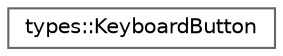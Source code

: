 digraph "Graphical Class Hierarchy"
{
 // LATEX_PDF_SIZE
  bgcolor="transparent";
  edge [fontname=Helvetica,fontsize=10,labelfontname=Helvetica,labelfontsize=10];
  node [fontname=Helvetica,fontsize=10,shape=box,height=0.2,width=0.4];
  rankdir="LR";
  Node0 [id="Node000000",label="types::KeyboardButton",height=0.2,width=0.4,color="grey40", fillcolor="white", style="filled",URL="$structtypes_1_1_keyboard_button.html",tooltip="Struct represents button for reply keyboard."];
}

